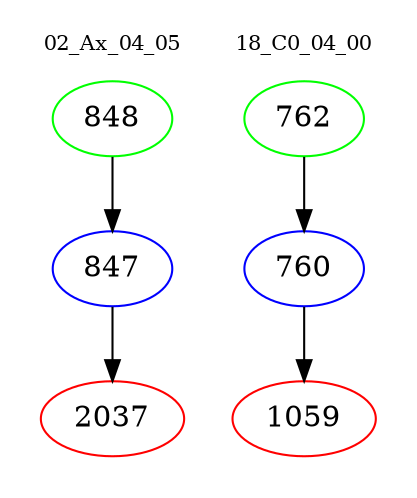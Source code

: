 digraph{
subgraph cluster_0 {
color = white
label = "02_Ax_04_05";
fontsize=10;
T0_848 [label="848", color="green"]
T0_848 -> T0_847 [color="black"]
T0_847 [label="847", color="blue"]
T0_847 -> T0_2037 [color="black"]
T0_2037 [label="2037", color="red"]
}
subgraph cluster_1 {
color = white
label = "18_C0_04_00";
fontsize=10;
T1_762 [label="762", color="green"]
T1_762 -> T1_760 [color="black"]
T1_760 [label="760", color="blue"]
T1_760 -> T1_1059 [color="black"]
T1_1059 [label="1059", color="red"]
}
}
